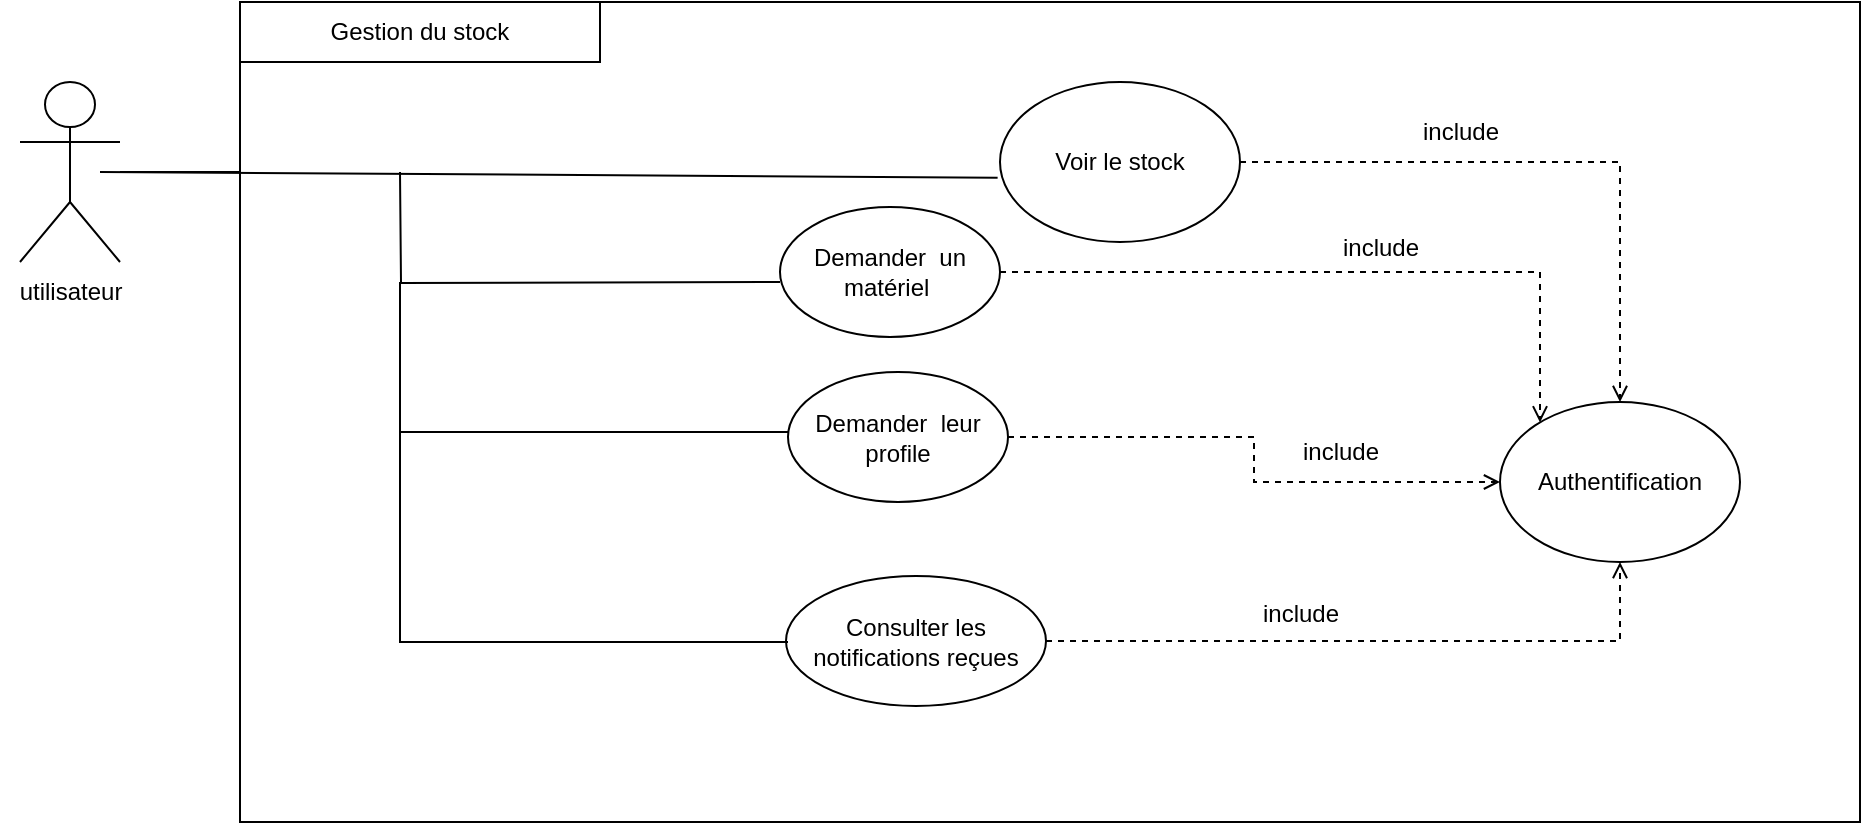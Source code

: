 <mxfile version="21.3.2" type="device">
  <diagram name="Page-1" id="Vf9_vrIpa7qaZsOBXVjF">
    <mxGraphModel dx="901" dy="452" grid="1" gridSize="10" guides="1" tooltips="1" connect="1" arrows="1" fold="1" page="1" pageScale="1" pageWidth="827" pageHeight="1169" math="0" shadow="0">
      <root>
        <mxCell id="0" />
        <mxCell id="1" parent="0" />
        <mxCell id="Tac1BlyIh8F7AcOJ1vz7-37" style="edgeStyle=orthogonalEdgeStyle;rounded=0;orthogonalLoop=1;jettySize=auto;html=1;" parent="1" source="Tac1BlyIh8F7AcOJ1vz7-4" target="Tac1BlyIh8F7AcOJ1vz7-36" edge="1">
          <mxGeometry relative="1" as="geometry">
            <Array as="points">
              <mxPoint x="245" y="195" />
              <mxPoint x="245" y="245" />
            </Array>
          </mxGeometry>
        </mxCell>
        <mxCell id="Tac1BlyIh8F7AcOJ1vz7-4" value="" style="shape=umlActor;verticalLabelPosition=bottom;verticalAlign=top;html=1;" parent="1" vertex="1">
          <mxGeometry x="30" y="150" width="50" height="90" as="geometry" />
        </mxCell>
        <mxCell id="Tac1BlyIh8F7AcOJ1vz7-13" value="utilisateur" style="text;html=1;align=center;verticalAlign=middle;resizable=0;points=[];autosize=1;strokeColor=none;fillColor=none;" parent="1" vertex="1">
          <mxGeometry x="20" y="240" width="70" height="30" as="geometry" />
        </mxCell>
        <mxCell id="Tac1BlyIh8F7AcOJ1vz7-14" value="" style="rounded=0;whiteSpace=wrap;html=1;" parent="1" vertex="1">
          <mxGeometry x="140" y="110" width="810" height="410" as="geometry" />
        </mxCell>
        <mxCell id="Tac1BlyIh8F7AcOJ1vz7-15" value="Gestion du stock" style="rounded=0;whiteSpace=wrap;html=1;" parent="1" vertex="1">
          <mxGeometry x="140" y="110" width="180" height="30" as="geometry" />
        </mxCell>
        <mxCell id="Tac1BlyIh8F7AcOJ1vz7-19" style="rounded=0;orthogonalLoop=1;jettySize=auto;html=1;endArrow=none;endFill=0;exitX=-0.01;exitY=0.598;exitDx=0;exitDy=0;exitPerimeter=0;" parent="1" source="Tac1BlyIh8F7AcOJ1vz7-17" edge="1">
          <mxGeometry relative="1" as="geometry">
            <mxPoint x="70" y="195" as="targetPoint" />
          </mxGeometry>
        </mxCell>
        <mxCell id="Tac1BlyIh8F7AcOJ1vz7-25" style="edgeStyle=orthogonalEdgeStyle;rounded=0;orthogonalLoop=1;jettySize=auto;html=1;dashed=1;endArrow=open;endFill=0;" parent="1" source="Tac1BlyIh8F7AcOJ1vz7-17" target="Tac1BlyIh8F7AcOJ1vz7-24" edge="1">
          <mxGeometry relative="1" as="geometry" />
        </mxCell>
        <mxCell id="Tac1BlyIh8F7AcOJ1vz7-17" value="Voir le stock" style="ellipse;whiteSpace=wrap;html=1;" parent="1" vertex="1">
          <mxGeometry x="520" y="150" width="120" height="80" as="geometry" />
        </mxCell>
        <mxCell id="Tac1BlyIh8F7AcOJ1vz7-24" value="Authentification" style="ellipse;whiteSpace=wrap;html=1;" parent="1" vertex="1">
          <mxGeometry x="770" y="310" width="120" height="80" as="geometry" />
        </mxCell>
        <mxCell id="Tac1BlyIh8F7AcOJ1vz7-27" value="include" style="text;html=1;align=center;verticalAlign=middle;resizable=0;points=[];autosize=1;strokeColor=none;fillColor=none;" parent="1" vertex="1">
          <mxGeometry x="720" y="160" width="60" height="30" as="geometry" />
        </mxCell>
        <mxCell id="Tac1BlyIh8F7AcOJ1vz7-38" style="edgeStyle=orthogonalEdgeStyle;rounded=0;orthogonalLoop=1;jettySize=auto;html=1;endArrow=none;endFill=0;" parent="1" edge="1">
          <mxGeometry relative="1" as="geometry">
            <mxPoint x="220" y="195" as="targetPoint" />
            <mxPoint x="410" y="250" as="sourcePoint" />
          </mxGeometry>
        </mxCell>
        <mxCell id="fbJliasXUYRfLEAVH-bt-9" style="edgeStyle=orthogonalEdgeStyle;rounded=0;orthogonalLoop=1;jettySize=auto;html=1;endArrow=open;endFill=0;dashed=1;" edge="1" parent="1" source="Tac1BlyIh8F7AcOJ1vz7-36" target="Tac1BlyIh8F7AcOJ1vz7-24">
          <mxGeometry relative="1" as="geometry">
            <Array as="points">
              <mxPoint x="790" y="245" />
            </Array>
          </mxGeometry>
        </mxCell>
        <mxCell id="Tac1BlyIh8F7AcOJ1vz7-36" value="Demander&amp;nbsp; un matériel&amp;nbsp;" style="ellipse;whiteSpace=wrap;html=1;" parent="1" vertex="1">
          <mxGeometry x="410" y="212.5" width="110" height="65" as="geometry" />
        </mxCell>
        <mxCell id="fbJliasXUYRfLEAVH-bt-11" style="edgeStyle=orthogonalEdgeStyle;rounded=0;orthogonalLoop=1;jettySize=auto;html=1;endArrow=open;endFill=0;dashed=1;" edge="1" parent="1" source="fbJliasXUYRfLEAVH-bt-1" target="Tac1BlyIh8F7AcOJ1vz7-24">
          <mxGeometry relative="1" as="geometry" />
        </mxCell>
        <mxCell id="fbJliasXUYRfLEAVH-bt-1" value="Demander&amp;nbsp; leur profile" style="ellipse;whiteSpace=wrap;html=1;" vertex="1" parent="1">
          <mxGeometry x="414" y="295" width="110" height="65" as="geometry" />
        </mxCell>
        <mxCell id="fbJliasXUYRfLEAVH-bt-13" style="edgeStyle=orthogonalEdgeStyle;rounded=0;orthogonalLoop=1;jettySize=auto;html=1;endArrow=open;endFill=0;dashed=1;" edge="1" parent="1" source="fbJliasXUYRfLEAVH-bt-2" target="Tac1BlyIh8F7AcOJ1vz7-24">
          <mxGeometry relative="1" as="geometry" />
        </mxCell>
        <mxCell id="fbJliasXUYRfLEAVH-bt-2" value="Consulter les notifications reçues" style="ellipse;whiteSpace=wrap;html=1;" vertex="1" parent="1">
          <mxGeometry x="413" y="397" width="130" height="65" as="geometry" />
        </mxCell>
        <mxCell id="fbJliasXUYRfLEAVH-bt-3" style="edgeStyle=orthogonalEdgeStyle;rounded=0;orthogonalLoop=1;jettySize=auto;html=1;endArrow=none;endFill=0;" edge="1" parent="1">
          <mxGeometry relative="1" as="geometry">
            <mxPoint x="220" y="250" as="targetPoint" />
            <mxPoint x="414" y="430" as="sourcePoint" />
            <Array as="points">
              <mxPoint x="414" y="430" />
              <mxPoint x="220" y="430" />
            </Array>
          </mxGeometry>
        </mxCell>
        <mxCell id="fbJliasXUYRfLEAVH-bt-8" style="rounded=0;orthogonalLoop=1;jettySize=auto;html=1;endArrow=none;endFill=0;" edge="1" parent="1">
          <mxGeometry relative="1" as="geometry">
            <mxPoint x="220" y="325" as="targetPoint" />
            <mxPoint x="414" y="325" as="sourcePoint" />
          </mxGeometry>
        </mxCell>
        <mxCell id="fbJliasXUYRfLEAVH-bt-10" value="include" style="text;html=1;align=center;verticalAlign=middle;resizable=0;points=[];autosize=1;strokeColor=none;fillColor=none;" vertex="1" parent="1">
          <mxGeometry x="680" y="218" width="60" height="30" as="geometry" />
        </mxCell>
        <mxCell id="fbJliasXUYRfLEAVH-bt-12" value="include" style="text;html=1;align=center;verticalAlign=middle;resizable=0;points=[];autosize=1;strokeColor=none;fillColor=none;" vertex="1" parent="1">
          <mxGeometry x="660" y="320" width="60" height="30" as="geometry" />
        </mxCell>
        <mxCell id="fbJliasXUYRfLEAVH-bt-14" value="include" style="text;html=1;align=center;verticalAlign=middle;resizable=0;points=[];autosize=1;strokeColor=none;fillColor=none;" vertex="1" parent="1">
          <mxGeometry x="640" y="401" width="60" height="30" as="geometry" />
        </mxCell>
      </root>
    </mxGraphModel>
  </diagram>
</mxfile>
